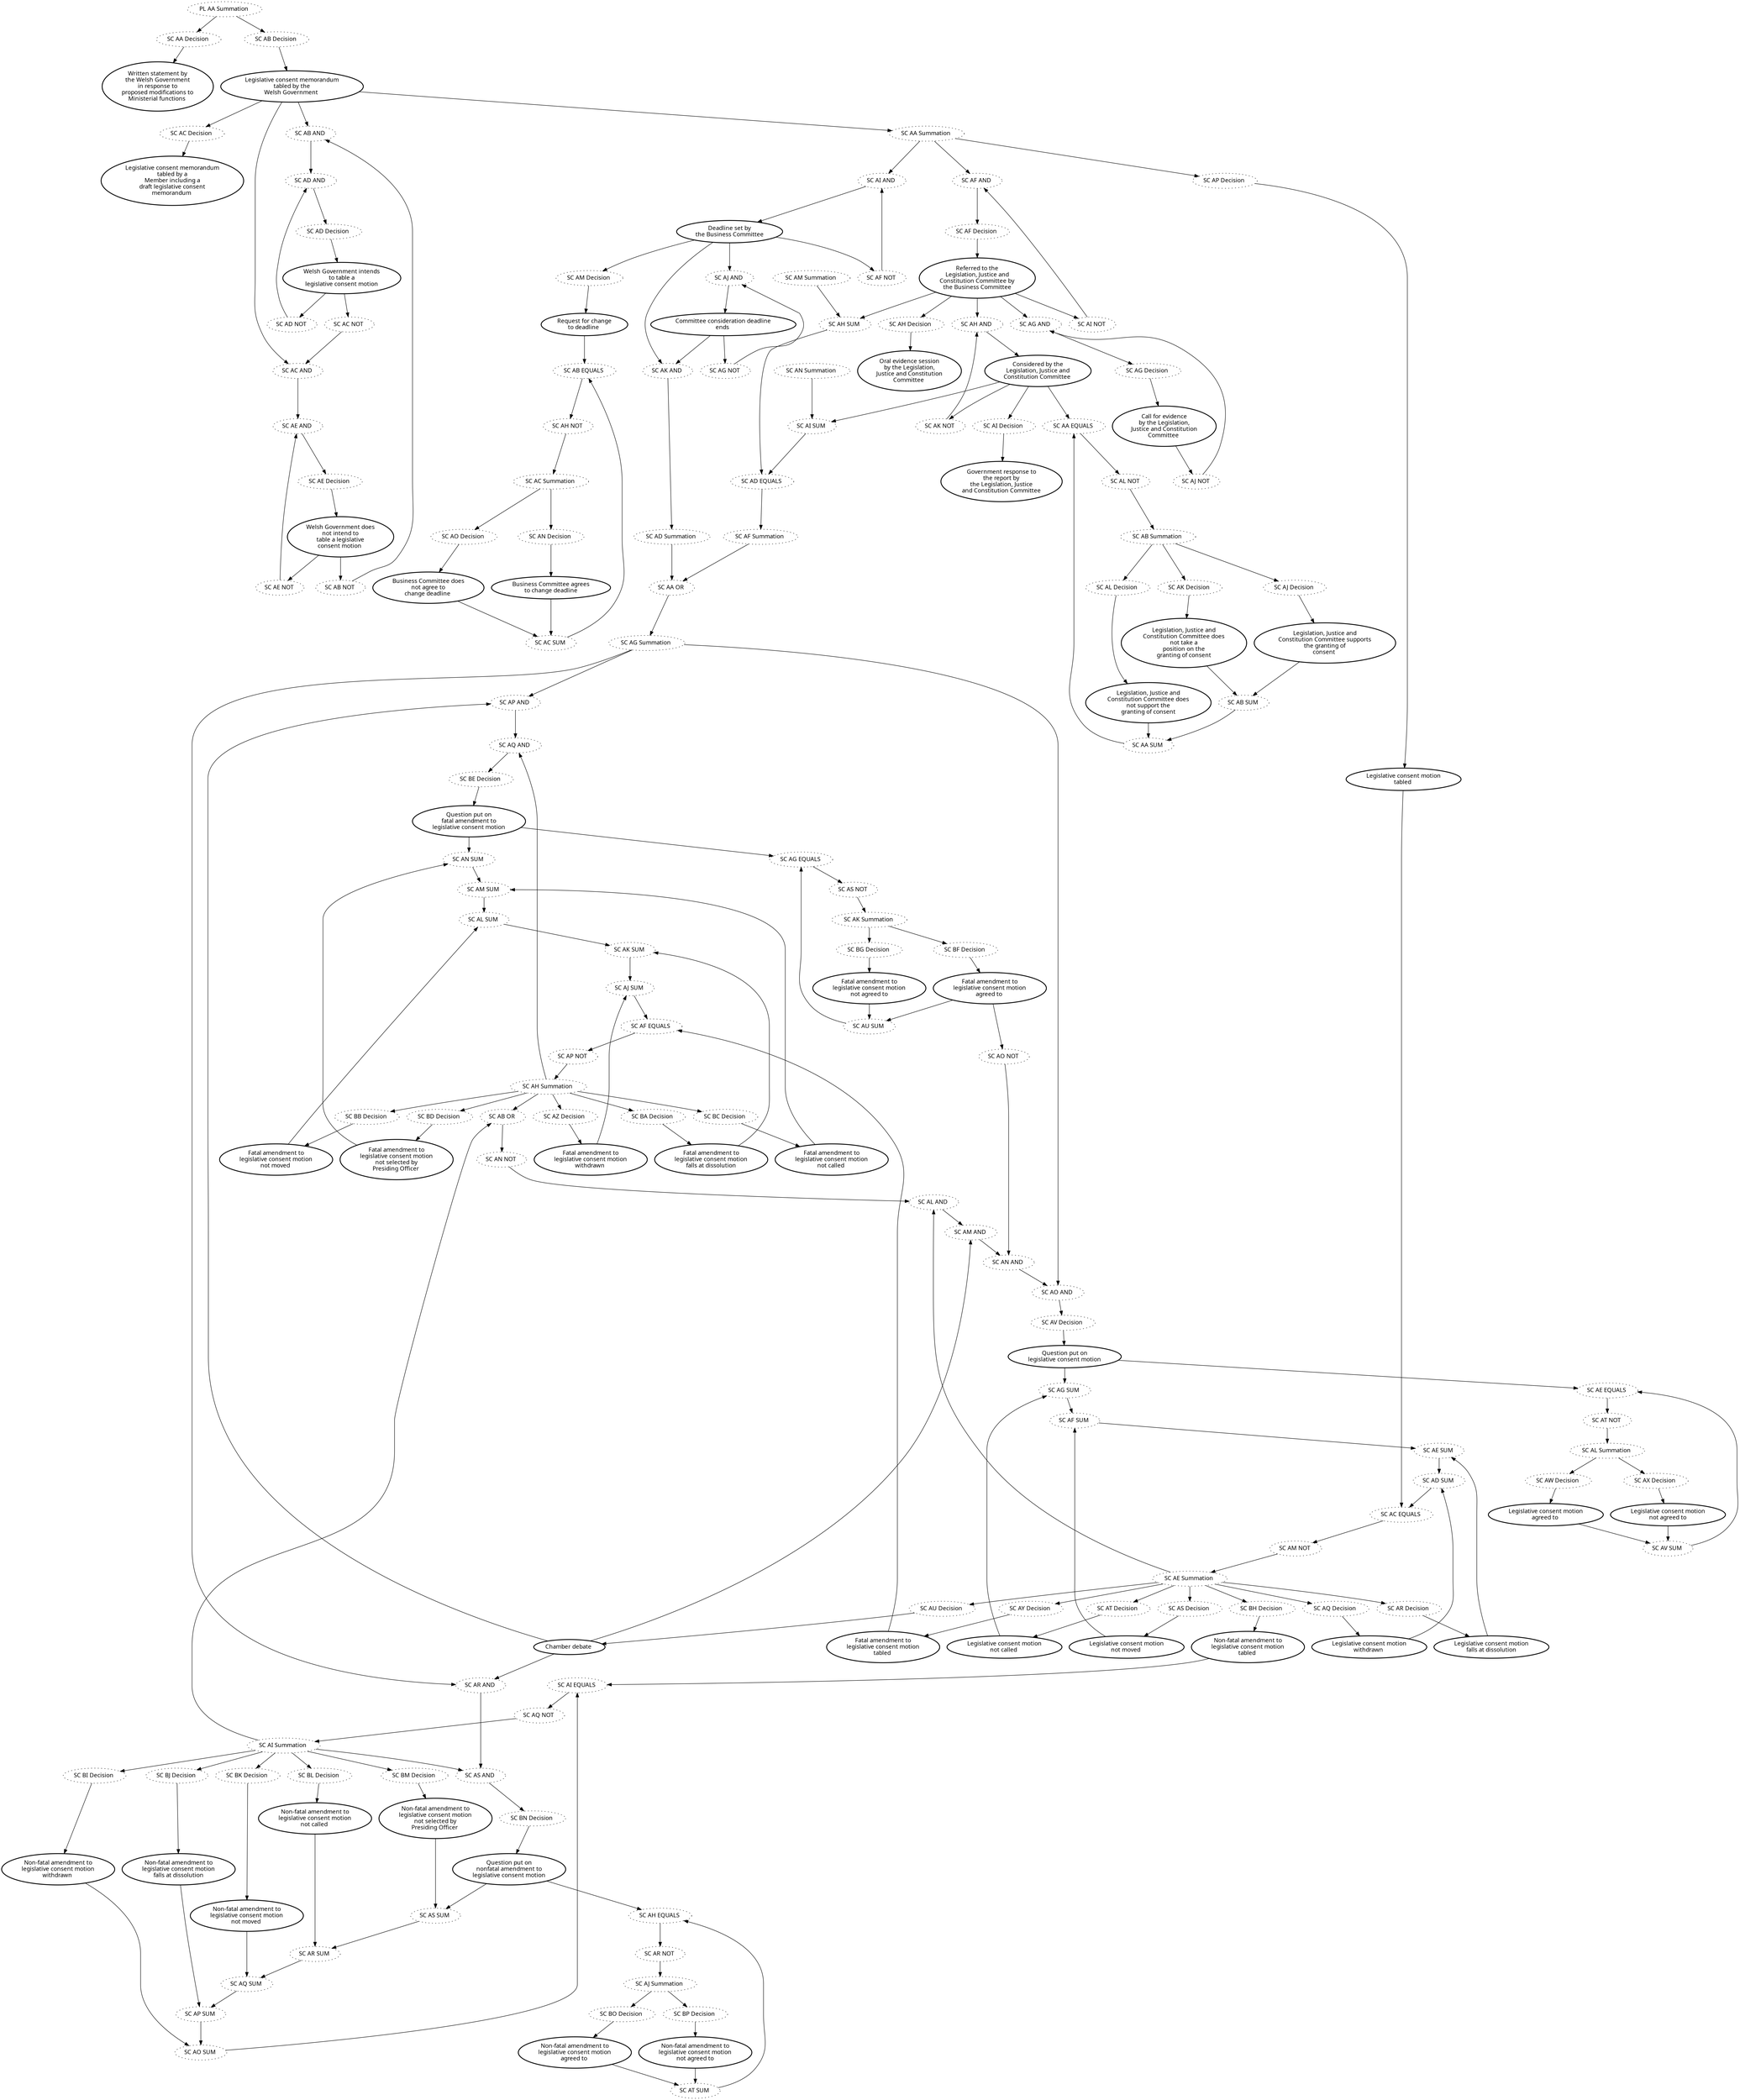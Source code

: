 digraph{graph[fontname="calibri"];node[fontname="calibri"];edge[fontname="calibri"];edge [style=solid, color=black];"1172"->"2519"[label=""];edge[style=solid, color=black];edge [style=solid, color=black];"1172"->"2520"[label=""];edge[style=solid, color=black];edge [style=solid, color=black];"2432"->"2521"[label=""];edge[style=solid, color=black];edge [style=solid, color=black];"2432"->"2479"[label=""];edge[style=solid, color=black];edge [style=solid, color=black];"2432"->"2480"[label=""];edge[style=solid, color=black];edge [style=solid, color=black];"2432"->"2593"[label=""];edge[style=solid, color=black];edge [style=solid, color=black];"2435"->"2502"[label=""];edge[style=solid, color=black];edge [style=solid, color=black];"2435"->"2501"[label=""];edge[style=solid, color=black];edge [style=solid, color=black];"2436"->"2503"[label=""];edge[style=solid, color=black];edge [style=solid, color=black];"2436"->"2500"[label=""];edge[style=solid, color=black];edge [style=solid, color=black];"2437"->"2507"[label=""];edge[style=solid, color=black];edge [style=solid, color=black];"2437"->"2484"[label=""];edge[style=solid, color=black];edge [style=solid, color=black];"2437"->"2526"[label=""];edge[style=solid, color=black];edge [style=solid, color=black];"2437"->"2569"[label=""];edge[style=solid, color=black];edge [style=solid, color=black];"2437"->"2485"[label=""];edge[style=solid, color=black];edge [style=solid, color=black];"2438"->"2508"[label=""];edge[style=solid, color=black];edge [style=solid, color=black];"2440"->"2509"[label=""];edge[style=solid, color=black];edge [style=solid, color=black];"2440"->"2527"[label=""];edge[style=solid, color=black];edge [style=solid, color=black];"2440"->"2570"[label=""];edge[style=solid, color=black];edge [style=solid, color=black];"2440"->"2584"[label=""];edge[style=solid, color=black];edge [style=solid, color=black];"2442"->"2563"[label=""];edge[style=solid, color=black];edge [style=solid, color=black];"2443"->"2563"[label=""];edge[style=solid, color=black];edge [style=solid, color=black];"2444"->"2562"[label=""];edge[style=solid, color=black];edge [style=solid, color=black];"2445"->"2504"[label=""];edge[style=solid, color=black];edge [style=solid, color=black];"2445"->"2531"[label=""];edge[style=solid, color=black];edge [style=solid, color=black];"2445"->"2488"[label=""];edge[style=solid, color=black];edge [style=solid, color=black];"2445"->"2487"[label=""];edge[style=solid, color=black];edge [style=solid, color=black];"2446"->"2505"[label=""];edge[style=solid, color=black];edge [style=solid, color=black];"2446"->"2488"[label=""];edge[style=solid, color=black];edge [style=solid, color=black];"2447"->"2585"[label=""];edge[style=solid, color=black];edge [style=solid, color=black];"2448"->"2564"[label=""];edge[style=solid, color=black];edge [style=solid, color=black];"2449"->"2564"[label=""];edge[style=solid, color=black];edge [style=solid, color=black];"2451"->"2586"[label=""];edge[style=solid, color=black];edge [style=solid, color=black];"2452"->"2565"[label=""];edge[style=solid, color=black];edge [style=solid, color=black];"2453"->"2566"[label=""];edge[style=solid, color=black];edge [style=solid, color=black];"2454"->"2567"[label=""];edge[style=solid, color=black];edge [style=solid, color=black];"2455"->"2568"[label=""];edge[style=solid, color=black];edge [style=solid, color=black];"2456"->"2568"[label=""];edge[style=solid, color=black];edge [style=solid, color=black];"2456"->"2588"[label=""];edge[style=solid, color=black];edge [style=solid, color=black];"2457"->"2583"[label=""];edge[style=solid, color=black];edge [style=solid, color=black];"2458"->"2583"[label=""];edge[style=solid, color=black];edge [style=solid, color=black];"2459"->"2490"[label=""];edge[style=solid, color=black];edge [style=solid, color=black];"2459"->"2493"[label=""];edge[style=solid, color=black];edge [style=solid, color=black];"2459"->"2495"[label=""];edge[style=solid, color=black];edge [style=solid, color=black];"2460"->"2589"[label=""];edge[style=solid, color=black];edge [style=solid, color=black];"2461"->"2571"[label=""];edge[style=solid, color=black];edge [style=solid, color=black];"2462"->"2572"[label=""];edge[style=solid, color=black];edge [style=solid, color=black];"2463"->"2573"[label=""];edge[style=solid, color=black];edge [style=solid, color=black];"2464"->"2574"[label=""];edge[style=solid, color=black];edge [style=solid, color=black];"2465"->"2575"[label=""];edge[style=solid, color=black];edge [style=solid, color=black];"2466"->"2575"[label=""];edge[style=solid, color=black];edge [style=solid, color=black];"2466"->"2590"[label=""];edge[style=solid, color=black];edge [style=solid, color=black];"2467"->"2582"[label=""];edge[style=solid, color=black];edge [style=solid, color=black];"2467"->"2513"[label=""];edge[style=solid, color=black];edge [style=solid, color=black];"2468"->"2582"[label=""];edge[style=solid, color=black];edge [style=solid, color=black];"2469"->"2592"[label=""];edge[style=solid, color=black];edge [style=solid, color=black];"2470"->"2576"[label=""];edge[style=solid, color=black];edge [style=solid, color=black];"2471"->"2577"[label=""];edge[style=solid, color=black];edge [style=solid, color=black];"2472"->"2578"[label=""];edge[style=solid, color=black];edge [style=solid, color=black];"2473"->"2579"[label=""];edge[style=solid, color=black];edge [style=solid, color=black];"2474"->"2580"[label=""];edge[style=solid, color=black];edge [style=solid, color=black];"2475"->"2580"[label=""];edge[style=solid, color=black];edge [style=solid, color=black];"2475"->"2591"[label=""];edge[style=solid, color=black];edge [style=solid, color=black];"2476"->"2581"[label=""];edge[style=solid, color=black];edge [style=solid, color=black];"2477"->"2581"[label=""];edge[style=solid, color=black];edge [style=solid, color=black];"2479"->"2481"[label=""];edge[style=solid, color=black];edge [style=solid, color=black];"2480"->"2482"[label=""];edge[style=solid, color=black];edge [style=solid, color=black];"2481"->"2522"[label=""];edge[style=solid, color=black];edge [style=solid, color=black];"2482"->"2523"[label=""];edge[style=solid, color=black];edge [style=solid, color=black];"2483"->"2524"[label=""];edge[style=solid, color=black];edge [style=solid, color=black];"2484"->"2525"[label=""];edge[style=solid, color=black];edge [style=solid, color=black];"2485"->"2440"[label=""];edge[style=solid, color=black];edge [style=solid, color=black];"2486"->"2445"[label=""];edge[style=solid, color=black];edge [style=solid, color=black];"2487"->"2446"[label=""];edge[style=solid, color=black];edge [style=solid, color=black];"2488"->"2596"[label=""];edge[style=solid, color=black];edge [style=solid, color=black];"2489"->"2490"[label=""];edge[style=solid, color=black];edge [style=solid, color=black];"2490"->"2491"[label=""];edge[style=solid, color=black];edge [style=solid, color=black];"2491"->"2492"[label=""];edge[style=solid, color=black];edge [style=solid, color=black];"2492"->"2540"[label=""];edge[style=solid, color=black];edge [style=solid, color=black];"2493"->"2494"[label=""];edge[style=solid, color=black];edge [style=solid, color=black];"2494"->"2549"[label=""];edge[style=solid, color=black];edge [style=solid, color=black];"2495"->"2496"[label=""];edge[style=solid, color=black];edge [style=solid, color=black];"2496"->"2559"[label=""];edge[style=solid, color=black];edge [style=solid, color=black];"2497"->"2599"[label=""];edge[style=solid, color=black];edge [style=solid, color=black];"2498"->"2512"[label=""];edge[style=solid, color=black];edge [style=solid, color=black];"2500"->"2479"[label=""];edge[style=solid, color=black];edge [style=solid, color=black];"2501"->"2480"[label=""];edge[style=solid, color=black];edge [style=solid, color=black];"2502"->"2481"[label=""];edge[style=solid, color=black];edge [style=solid, color=black];"2503"->"2482"[label=""];edge[style=solid, color=black];edge [style=solid, color=black];"2504"->"2486"[label=""];edge[style=solid, color=black];edge [style=solid, color=black];"2505"->"2487"[label=""];edge[style=solid, color=black];edge [style=solid, color=black];"2506"->"2595"[label=""];edge[style=solid, color=black];edge [style=solid, color=black];"2507"->"2483"[label=""];edge[style=solid, color=black];edge [style=solid, color=black];"2508"->"2484"[label=""];edge[style=solid, color=black];edge [style=solid, color=black];"2509"->"2485"[label=""];edge[style=solid, color=black];edge [style=solid, color=black];"2510"->"2594"[label=""];edge[style=solid, color=black];edge [style=solid, color=black];"2511"->"2597"[label=""];edge[style=solid, color=black];edge [style=solid, color=black];"2512"->"2489"[label=""];edge[style=solid, color=black];edge [style=solid, color=black];"2513"->"2491"[label=""];edge[style=solid, color=black];edge [style=solid, color=black];"2514"->"2600"[label=""];edge[style=solid, color=black];edge [style=solid, color=black];"2515"->"2601"[label=""];edge[style=solid, color=black];edge [style=solid, color=black];"2516"->"2602"[label=""];edge[style=solid, color=black];edge [style=solid, color=black];"2517"->"2603"[label=""];edge[style=solid, color=black];edge [style=solid, color=black];"2518"->"2604"[label=""];edge[style=solid, color=black];edge [style=solid, color=black];"2519"->"2433"[label=""];edge[style=solid, color=black];edge [style=solid, color=black];"2520"->"2432"[label=""];edge[style=solid, color=black];edge [style=solid, color=black];"2521"->"2434"[label=""];edge[style=solid, color=black];edge [style=solid, color=black];"2522"->"2435"[label=""];edge[style=solid, color=black];edge [style=solid, color=black];"2523"->"2436"[label=""];edge[style=solid, color=black];edge [style=solid, color=black];"2524"->"2437"[label=""];edge[style=solid, color=black];edge [style=solid, color=black];"2525"->"2438"[label=""];edge[style=solid, color=black];edge [style=solid, color=black];"2526"->"2439"[label=""];edge[style=solid, color=black];edge [style=solid, color=black];"2527"->"2441"[label=""];edge[style=solid, color=black];edge [style=solid, color=black];"2528"->"2442"[label=""];edge[style=solid, color=black];edge [style=solid, color=black];"2529"->"2443"[label=""];edge[style=solid, color=black];edge [style=solid, color=black];"2530"->"2444"[label=""];edge[style=solid, color=black];edge [style=solid, color=black];"2531"->"2447"[label=""];edge[style=solid, color=black];edge [style=solid, color=black];"2532"->"2448"[label=""];edge[style=solid, color=black];edge [style=solid, color=black];"2533"->"2449"[label=""];edge[style=solid, color=black];edge [style=solid, color=black];"2534"->"2451"[label=""];edge[style=solid, color=black];edge [style=solid, color=black];"2535"->"2452"[label=""];edge[style=solid, color=black];edge [style=solid, color=black];"2536"->"2453"[label=""];edge[style=solid, color=black];edge [style=solid, color=black];"2537"->"2454"[label=""];edge[style=solid, color=black];edge [style=solid, color=black];"2538"->"2455"[label=""];edge[style=solid, color=black];edge [style=solid, color=black];"2539"->"2459"[label=""];edge[style=solid, color=black];edge [style=solid, color=black];"2540"->"2456"[label=""];edge[style=solid, color=black];edge [style=solid, color=black];"2541"->"2457"[label=""];edge[style=solid, color=black];edge [style=solid, color=black];"2542"->"2458"[label=""];edge[style=solid, color=black];edge [style=solid, color=black];"2543"->"2460"[label=""];edge[style=solid, color=black];edge [style=solid, color=black];"2544"->"2461"[label=""];edge[style=solid, color=black];edge [style=solid, color=black];"2545"->"2462"[label=""];edge[style=solid, color=black];edge [style=solid, color=black];"2546"->"2463"[label=""];edge[style=solid, color=black];edge [style=solid, color=black];"2547"->"2464"[label=""];edge[style=solid, color=black];edge [style=solid, color=black];"2548"->"2465"[label=""];edge[style=solid, color=black];edge [style=solid, color=black];"2549"->"2466"[label=""];edge[style=solid, color=black];edge [style=solid, color=black];"2550"->"2467"[label=""];edge[style=solid, color=black];edge [style=solid, color=black];"2551"->"2468"[label=""];edge[style=solid, color=black];edge [style=solid, color=black];"2552"->"2469"[label=""];edge[style=solid, color=black];edge [style=solid, color=black];"2553"->"2470"[label=""];edge[style=solid, color=black];edge [style=solid, color=black];"2554"->"2471"[label=""];edge[style=solid, color=black];edge [style=solid, color=black];"2555"->"2472"[label=""];edge[style=solid, color=black];edge [style=solid, color=black];"2557"->"2473"[label=""];edge[style=solid, color=black];edge [style=solid, color=black];"2558"->"2474"[label=""];edge[style=solid, color=black];edge [style=solid, color=black];"2559"->"2475"[label=""];edge[style=solid, color=black];edge [style=solid, color=black];"2560"->"2476"[label=""];edge[style=solid, color=black];edge [style=solid, color=black];"2561"->"2477"[label=""];edge[style=solid, color=black];edge [style=solid, color=black];"2562"->"2584"[label=""];edge[style=solid, color=black];edge [style=solid, color=black];"2563"->"2562"[label=""];edge[style=solid, color=black];edge [style=solid, color=black];"2564"->"2585"[label=""];edge[style=solid, color=black];edge [style=solid, color=black];"2565"->"2586"[label=""];edge[style=solid, color=black];edge [style=solid, color=black];"2566"->"2565"[label=""];edge[style=solid, color=black];edge [style=solid, color=black];"2567"->"2566"[label=""];edge[style=solid, color=black];edge [style=solid, color=black];"2568"->"2567"[label=""];edge[style=solid, color=black];edge [style=solid, color=black];"2569"->"2587"[label=""];edge[style=solid, color=black];edge [style=solid, color=black];"2570"->"2587"[label=""];edge[style=solid, color=black];edge [style=solid, color=black];"2571"->"2589"[label=""];edge[style=solid, color=black];edge [style=solid, color=black];"2572"->"2571"[label=""];edge[style=solid, color=black];edge [style=solid, color=black];"2573"->"2572"[label=""];edge[style=solid, color=black];edge [style=solid, color=black];"2574"->"2573"[label=""];edge[style=solid, color=black];edge [style=solid, color=black];"2575"->"2574"[label=""];edge[style=solid, color=black];edge [style=solid, color=black];"2576"->"2592"[label=""];edge[style=solid, color=black];edge [style=solid, color=black];"2577"->"2576"[label=""];edge[style=solid, color=black];edge [style=solid, color=black];"2578"->"2577"[label=""];edge[style=solid, color=black];edge [style=solid, color=black];"2579"->"2578"[label=""];edge[style=solid, color=black];edge [style=solid, color=black];"2580"->"2579"[label=""];edge[style=solid, color=black];edge [style=solid, color=black];"2581"->"2591"[label=""];edge[style=solid, color=black];edge [style=solid, color=black];"2582"->"2590"[label=""];edge[style=solid, color=black];edge [style=solid, color=black];"2583"->"2588"[label=""];edge[style=solid, color=black];edge [style=solid, color=black];"2584"->"2510"[label=""];edge[style=solid, color=black];edge [style=solid, color=black];"2585"->"2506"[label=""];edge[style=solid, color=black];edge [style=solid, color=black];"2586"->"2511"[label=""];edge[style=solid, color=black];edge [style=solid, color=black];"2587"->"2598"[label=""];edge[style=solid, color=black];edge [style=solid, color=black];"2588"->"2518"[label=""];edge[style=solid, color=black];edge [style=solid, color=black];"2589"->"2514"[label=""];edge[style=solid, color=black];edge [style=solid, color=black];"2590"->"2517"[label=""];edge[style=solid, color=black];edge [style=solid, color=black];"2591"->"2516"[label=""];edge[style=solid, color=black];edge [style=solid, color=black];"2592"->"2515"[label=""];edge[style=solid, color=black];edge [style=solid, color=black];"2593"->"2483"[label=""];edge[style=solid, color=black];edge [style=solid, color=black];"2593"->"2486"[label=""];edge[style=solid, color=black];edge [style=solid, color=black];"2593"->"2534"[label=""];edge[style=solid, color=black];edge [style=solid, color=black];"2594"->"2528"[label=""];edge[style=solid, color=black];edge [style=solid, color=black];"2594"->"2529"[label=""];edge[style=solid, color=black];edge [style=solid, color=black];"2594"->"2530"[label=""];edge[style=solid, color=black];edge [style=solid, color=black];"2595"->"2532"[label=""];edge[style=solid, color=black];edge [style=solid, color=black];"2595"->"2533"[label=""];edge[style=solid, color=black];edge [style=solid, color=black];"2596"->"2497"[label=""];edge[style=solid, color=black];edge [style=solid, color=black];"2597"->"2536"[label=""];edge[style=solid, color=black];edge [style=solid, color=black];"2597"->"2535"[label=""];edge[style=solid, color=black];edge [style=solid, color=black];"2597"->"2537"[label=""];edge[style=solid, color=black];edge [style=solid, color=black];"2597"->"2538"[label=""];edge[style=solid, color=black];edge [style=solid, color=black];"2597"->"2489"[label=""];edge[style=solid, color=black];edge [style=solid, color=black];"2597"->"2539"[label=""];edge[style=solid, color=black];edge [style=solid, color=black];"2597"->"2543"[label=""];edge[style=solid, color=black];edge [style=solid, color=black];"2597"->"2552"[label=""];edge[style=solid, color=black];edge [style=solid, color=black];"2598"->"2497"[label=""];edge[style=solid, color=black];edge [style=solid, color=black];"2599"->"2493"[label=""];edge[style=solid, color=black];edge [style=solid, color=black];"2599"->"2495"[label=""];edge[style=solid, color=black];edge [style=solid, color=black];"2599"->"2492"[label=""];edge[style=solid, color=black];edge [style=solid, color=black];"2600"->"2544"[label=""];edge[style=solid, color=black];edge [style=solid, color=black];"2600"->"2545"[label=""];edge[style=solid, color=black];edge [style=solid, color=black];"2600"->"2546"[label=""];edge[style=solid, color=black];edge [style=solid, color=black];"2600"->"2547"[label=""];edge[style=solid, color=black];edge [style=solid, color=black];"2600"->"2548"[label=""];edge[style=solid, color=black];edge [style=solid, color=black];"2600"->"2498"[label=""];edge[style=solid, color=black];edge [style=solid, color=black];"2600"->"2494"[label=""];edge[style=solid, color=black];edge [style=solid, color=black];"2601"->"2498"[label=""];edge[style=solid, color=black];edge [style=solid, color=black];"2601"->"2553"[label=""];edge[style=solid, color=black];edge [style=solid, color=black];"2601"->"2554"[label=""];edge[style=solid, color=black];edge [style=solid, color=black];"2601"->"2555"[label=""];edge[style=solid, color=black];edge [style=solid, color=black];"2601"->"2557"[label=""];edge[style=solid, color=black];edge [style=solid, color=black];"2601"->"2496"[label=""];edge[style=solid, color=black];edge [style=solid, color=black];"2601"->"2558"[label=""];edge[style=solid, color=black];edge [style=solid, color=black];"2602"->"2560"[label=""];edge[style=solid, color=black];edge [style=solid, color=black];"2602"->"2561"[label=""];edge[style=solid, color=black];edge [style=solid, color=black];"2603"->"2551"[label=""];edge[style=solid, color=black];edge [style=solid, color=black];"2603"->"2550"[label=""];edge[style=solid, color=black];edge [style=solid, color=black];"2604"->"2541"[label=""];edge[style=solid, color=black];edge [style=solid, color=black];"2604"->"2542"[label=""];edge[style=solid, color=black];edge [style=solid, color=black];"2776"->"2570"[label=""];edge[style=solid, color=black];edge [style=solid, color=black];"2777"->"2569"[label=""];edge[style=solid, color=black];"1172" [label="PL AA Summation ", style=dotted];"2432" [label="Legislative consent memorandum\ntabled by the\nWelsh Government ", style=bold];"2435" [label="Welsh Government intends\nto table a\nlegislative consent motion\n", style=bold];"2436" [label="Welsh Government does\nnot intend to\ntable a legislative\nconsent motion ", style=bold];"2437" [label="Referred to the\nLegislation, Justice and\nConstitution Committee by\nthe Business Committee\n", style=bold];"2438" [label="Call for evidence\nby the Legislation,\nJustice and Constitution\nCommittee ", style=bold];"2440" [label="Considered by the\nLegislation, Justice and\nConstitution Committee ", style=bold];"2442" [label="Legislation, Justice and\nConstitution Committee supports\nthe granting of\nconsent ", style=bold];"2443" [label="Legislation, Justice and\nConstitution Committee does\nnot take a\nposition on the\ngranting of consent\n", style=bold];"2444" [label="Legislation, Justice and\nConstitution Committee does\nnot support the\ngranting of consent\n", style=bold];"2445" [label="Deadline set by\nthe Business Committee\n", style=bold];"2446" [label="Committee consideration deadline\nends ", style=bold];"2447" [label="Request for change\nto deadline ", style=bold];"2448" [label="Business Committee agrees\nto change deadline\n", style=bold];"2449" [label="Business Committee does\nnot agree to\nchange deadline ", style=bold];"2451" [label="Legislative consent motion\ntabled ", style=bold];"2452" [label="Legislative consent motion\nwithdrawn ", style=bold];"2453" [label="Legislative consent motion\nfalls at dissolution\n", style=bold];"2454" [label="Legislative consent motion\nnot moved ", style=bold];"2455" [label="Legislative consent motion\nnot called ", style=bold];"2456" [label="Question put on\nlegislative consent motion\n", style=bold];"2457" [label="Legislative consent motion\nagreed to ", style=bold];"2458" [label="Legislative consent motion\nnot agreed to\n", style=bold];"2459" [label="Chamber debate ", style=bold];"2460" [label="Fatal amendment to\nlegislative consent motion\ntabled ", style=bold];"2461" [label="Fatal amendment to\nlegislative consent motion\nwithdrawn ", style=bold];"2462" [label="Fatal amendment to\nlegislative consent motion\nfalls at dissolution\n", style=bold];"2463" [label="Fatal amendment to\nlegislative consent motion\nnot moved ", style=bold];"2464" [label="Fatal amendment to\nlegislative consent motion\nnot called ", style=bold];"2465" [label="Fatal amendment to\nlegislative consent motion\nnot selected by\nPresiding Officer ", style=bold];"2466" [label="Question put on\nfatal amendment to\nlegislative consent motion\n", style=bold];"2467" [label="Fatal amendment to\nlegislative consent motion\nagreed to ", style=bold];"2468" [label="Fatal amendment to\nlegislative consent motion\nnot agreed to\n", style=bold];"2469" [label="Non-fatal amendment to\nlegislative consent motion\ntabled ", style=bold];"2470" [label="Non-fatal amendment to\nlegislative consent motion\nwithdrawn ", style=bold];"2471" [label="Non-fatal amendment to\nlegislative consent motion\nfalls at dissolution\n", style=bold];"2472" [label="Non-fatal amendment to\nlegislative consent motion\nnot moved ", style=bold];"2473" [label="Non-fatal amendment to\nlegislative consent motion\nnot called ", style=bold];"2474" [label="Non-fatal amendment to\nlegislative consent motion\nnot selected by\nPresiding Officer ", style=bold];"2475" [label="Question put on\nnonfatal amendment to\nlegislative consent motion\n", style=bold];"2476" [label="Non-fatal amendment to\nlegislative consent motion\nagreed to ", style=bold];"2477" [label="Non-fatal amendment to\nlegislative consent motion\nnot agreed to\n", style=bold];"2479" [label="SC AB AND ", style=dotted];"2480" [label="SC AC AND ", style=dotted];"2481" [label="SC AD AND ", style=dotted];"2482" [label="SC AE AND ", style=dotted];"2483" [label="SC AF AND ", style=dotted];"2484" [label="SC AG AND ", style=dotted];"2485" [label="SC AH AND ", style=dotted];"2486" [label="SC AI AND ", style=dotted];"2487" [label="SC AJ AND ", style=dotted];"2488" [label="SC AK AND ", style=dotted];"2489" [label="SC AL AND ", style=dotted];"2490" [label="SC AM AND ", style=dotted];"2491" [label="SC AN AND ", style=dotted];"2492" [label="SC AO AND ", style=dotted];"2493" [label="SC AP AND ", style=dotted];"2494" [label="SC AQ AND ", style=dotted];"2495" [label="SC AR AND ", style=dotted];"2496" [label="SC AS AND ", style=dotted];"2497" [label="SC AA OR ", style=dotted];"2498" [label="SC AB OR ", style=dotted];"2500" [label="SC AB NOT ", style=dotted];"2501" [label="SC AC NOT ", style=dotted];"2502" [label="SC AD NOT ", style=dotted];"2503" [label="SC AE NOT ", style=dotted];"2504" [label="SC AF NOT ", style=dotted];"2505" [label="SC AG NOT ", style=dotted];"2506" [label="SC AH NOT ", style=dotted];"2507" [label="SC AI NOT ", style=dotted];"2508" [label="SC AJ NOT ", style=dotted];"2509" [label="SC AK NOT ", style=dotted];"2510" [label="SC AL NOT ", style=dotted];"2511" [label="SC AM NOT ", style=dotted];"2512" [label="SC AN NOT ", style=dotted];"2513" [label="SC AO NOT ", style=dotted];"2514" [label="SC AP NOT ", style=dotted];"2515" [label="SC AQ NOT ", style=dotted];"2516" [label="SC AR NOT ", style=dotted];"2517" [label="SC AS NOT ", style=dotted];"2518" [label="SC AT NOT ", style=dotted];"2519" [label="SC AA Decision ", style=dotted];"2520" [label="SC AB Decision ", style=dotted];"2521" [label="SC AC Decision ", style=dotted];"2522" [label="SC AD Decision ", style=dotted];"2523" [label="SC AE Decision ", style=dotted];"2524" [label="SC AF Decision ", style=dotted];"2525" [label="SC AG Decision ", style=dotted];"2526" [label="SC AH Decision ", style=dotted];"2527" [label="SC AI Decision ", style=dotted];"2528" [label="SC AJ Decision ", style=dotted];"2529" [label="SC AK Decision ", style=dotted];"2530" [label="SC AL Decision ", style=dotted];"2531" [label="SC AM Decision ", style=dotted];"2532" [label="SC AN Decision ", style=dotted];"2533" [label="SC AO Decision ", style=dotted];"2534" [label="SC AP Decision ", style=dotted];"2535" [label="SC AQ Decision ", style=dotted];"2536" [label="SC AR Decision ", style=dotted];"2537" [label="SC AS Decision ", style=dotted];"2538" [label="SC AT Decision ", style=dotted];"2539" [label="SC AU Decision ", style=dotted];"2540" [label="SC AV Decision ", style=dotted];"2541" [label="SC AW Decision ", style=dotted];"2542" [label="SC AX Decision ", style=dotted];"2543" [label="SC AY Decision ", style=dotted];"2544" [label="SC AZ Decision ", style=dotted];"2545" [label="SC BA Decision ", style=dotted];"2546" [label="SC BB Decision ", style=dotted];"2547" [label="SC BC Decision ", style=dotted];"2548" [label="SC BD Decision ", style=dotted];"2549" [label="SC BE Decision ", style=dotted];"2550" [label="SC BF Decision ", style=dotted];"2551" [label="SC BG Decision ", style=dotted];"2552" [label="SC BH Decision ", style=dotted];"2553" [label="SC BI Decision ", style=dotted];"2554" [label="SC BJ Decision ", style=dotted];"2555" [label="SC BK Decision ", style=dotted];"2557" [label="SC BL Decision ", style=dotted];"2558" [label="SC BM Decision ", style=dotted];"2559" [label="SC BN Decision ", style=dotted];"2560" [label="SC BO Decision ", style=dotted];"2561" [label="SC BP Decision ", style=dotted];"2562" [label="SC AA SUM ", style=dotted];"2563" [label="SC AB SUM ", style=dotted];"2564" [label="SC AC SUM ", style=dotted];"2565" [label="SC AD SUM ", style=dotted];"2566" [label="SC AE SUM ", style=dotted];"2567" [label="SC AF SUM ", style=dotted];"2568" [label="SC AG SUM ", style=dotted];"2569" [label="SC AH SUM ", style=dotted];"2570" [label="SC AI SUM ", style=dotted];"2571" [label="SC AJ SUM ", style=dotted];"2572" [label="SC AK SUM ", style=dotted];"2573" [label="SC AL SUM ", style=dotted];"2574" [label="SC AM SUM ", style=dotted];"2575" [label="SC AN SUM ", style=dotted];"2576" [label="SC AO SUM ", style=dotted];"2577" [label="SC AP SUM ", style=dotted];"2578" [label="SC AQ SUM ", style=dotted];"2579" [label="SC AR SUM ", style=dotted];"2580" [label="SC AS SUM ", style=dotted];"2581" [label="SC AT SUM ", style=dotted];"2582" [label="SC AU SUM ", style=dotted];"2583" [label="SC AV SUM ", style=dotted];"2584" [label="SC AA EQUALS ", style=dotted];"2585" [label="SC AB EQUALS ", style=dotted];"2586" [label="SC AC EQUALS ", style=dotted];"2587" [label="SC AD EQUALS ", style=dotted];"2588" [label="SC AE EQUALS ", style=dotted];"2589" [label="SC AF EQUALS ", style=dotted];"2590" [label="SC AG EQUALS ", style=dotted];"2591" [label="SC AH EQUALS ", style=dotted];"2592" [label="SC AI EQUALS ", style=dotted];"2593" [label="SC AA Summation ", style=dotted];"2594" [label="SC AB Summation ", style=dotted];"2595" [label="SC AC Summation ", style=dotted];"2596" [label="SC AD Summation ", style=dotted];"2597" [label="SC AE Summation ", style=dotted];"2598" [label="SC AF Summation ", style=dotted];"2599" [label="SC AG Summation ", style=dotted];"2600" [label="SC AH Summation ", style=dotted];"2601" [label="SC AI Summation ", style=dotted];"2602" [label="SC AJ Summation ", style=dotted];"2603" [label="SC AK Summation ", style=dotted];"2604" [label="SC AL Summation ", style=dotted];"2776" [label="SC AN Summation ", style=dotted];"2777" [label="SC AM Summation ", style=dotted];"2433" [label="Written statement by\nthe Welsh Government\nin response to\nproposed modifications to\nMinisterial functions ", style=bold];"2434" [label="Legislative consent memorandum\ntabled by a\nMember including a\ndraft legislative consent\nmemorandum ", style=bold];"2439" [label="Oral evidence session\nby the Legislation,\nJustice and Constitution\nCommittee ", style=bold];"2441" [label="Government response to\nthe report by\nthe Legislation, Justice\nand Constitution Committee\n", style=bold];}